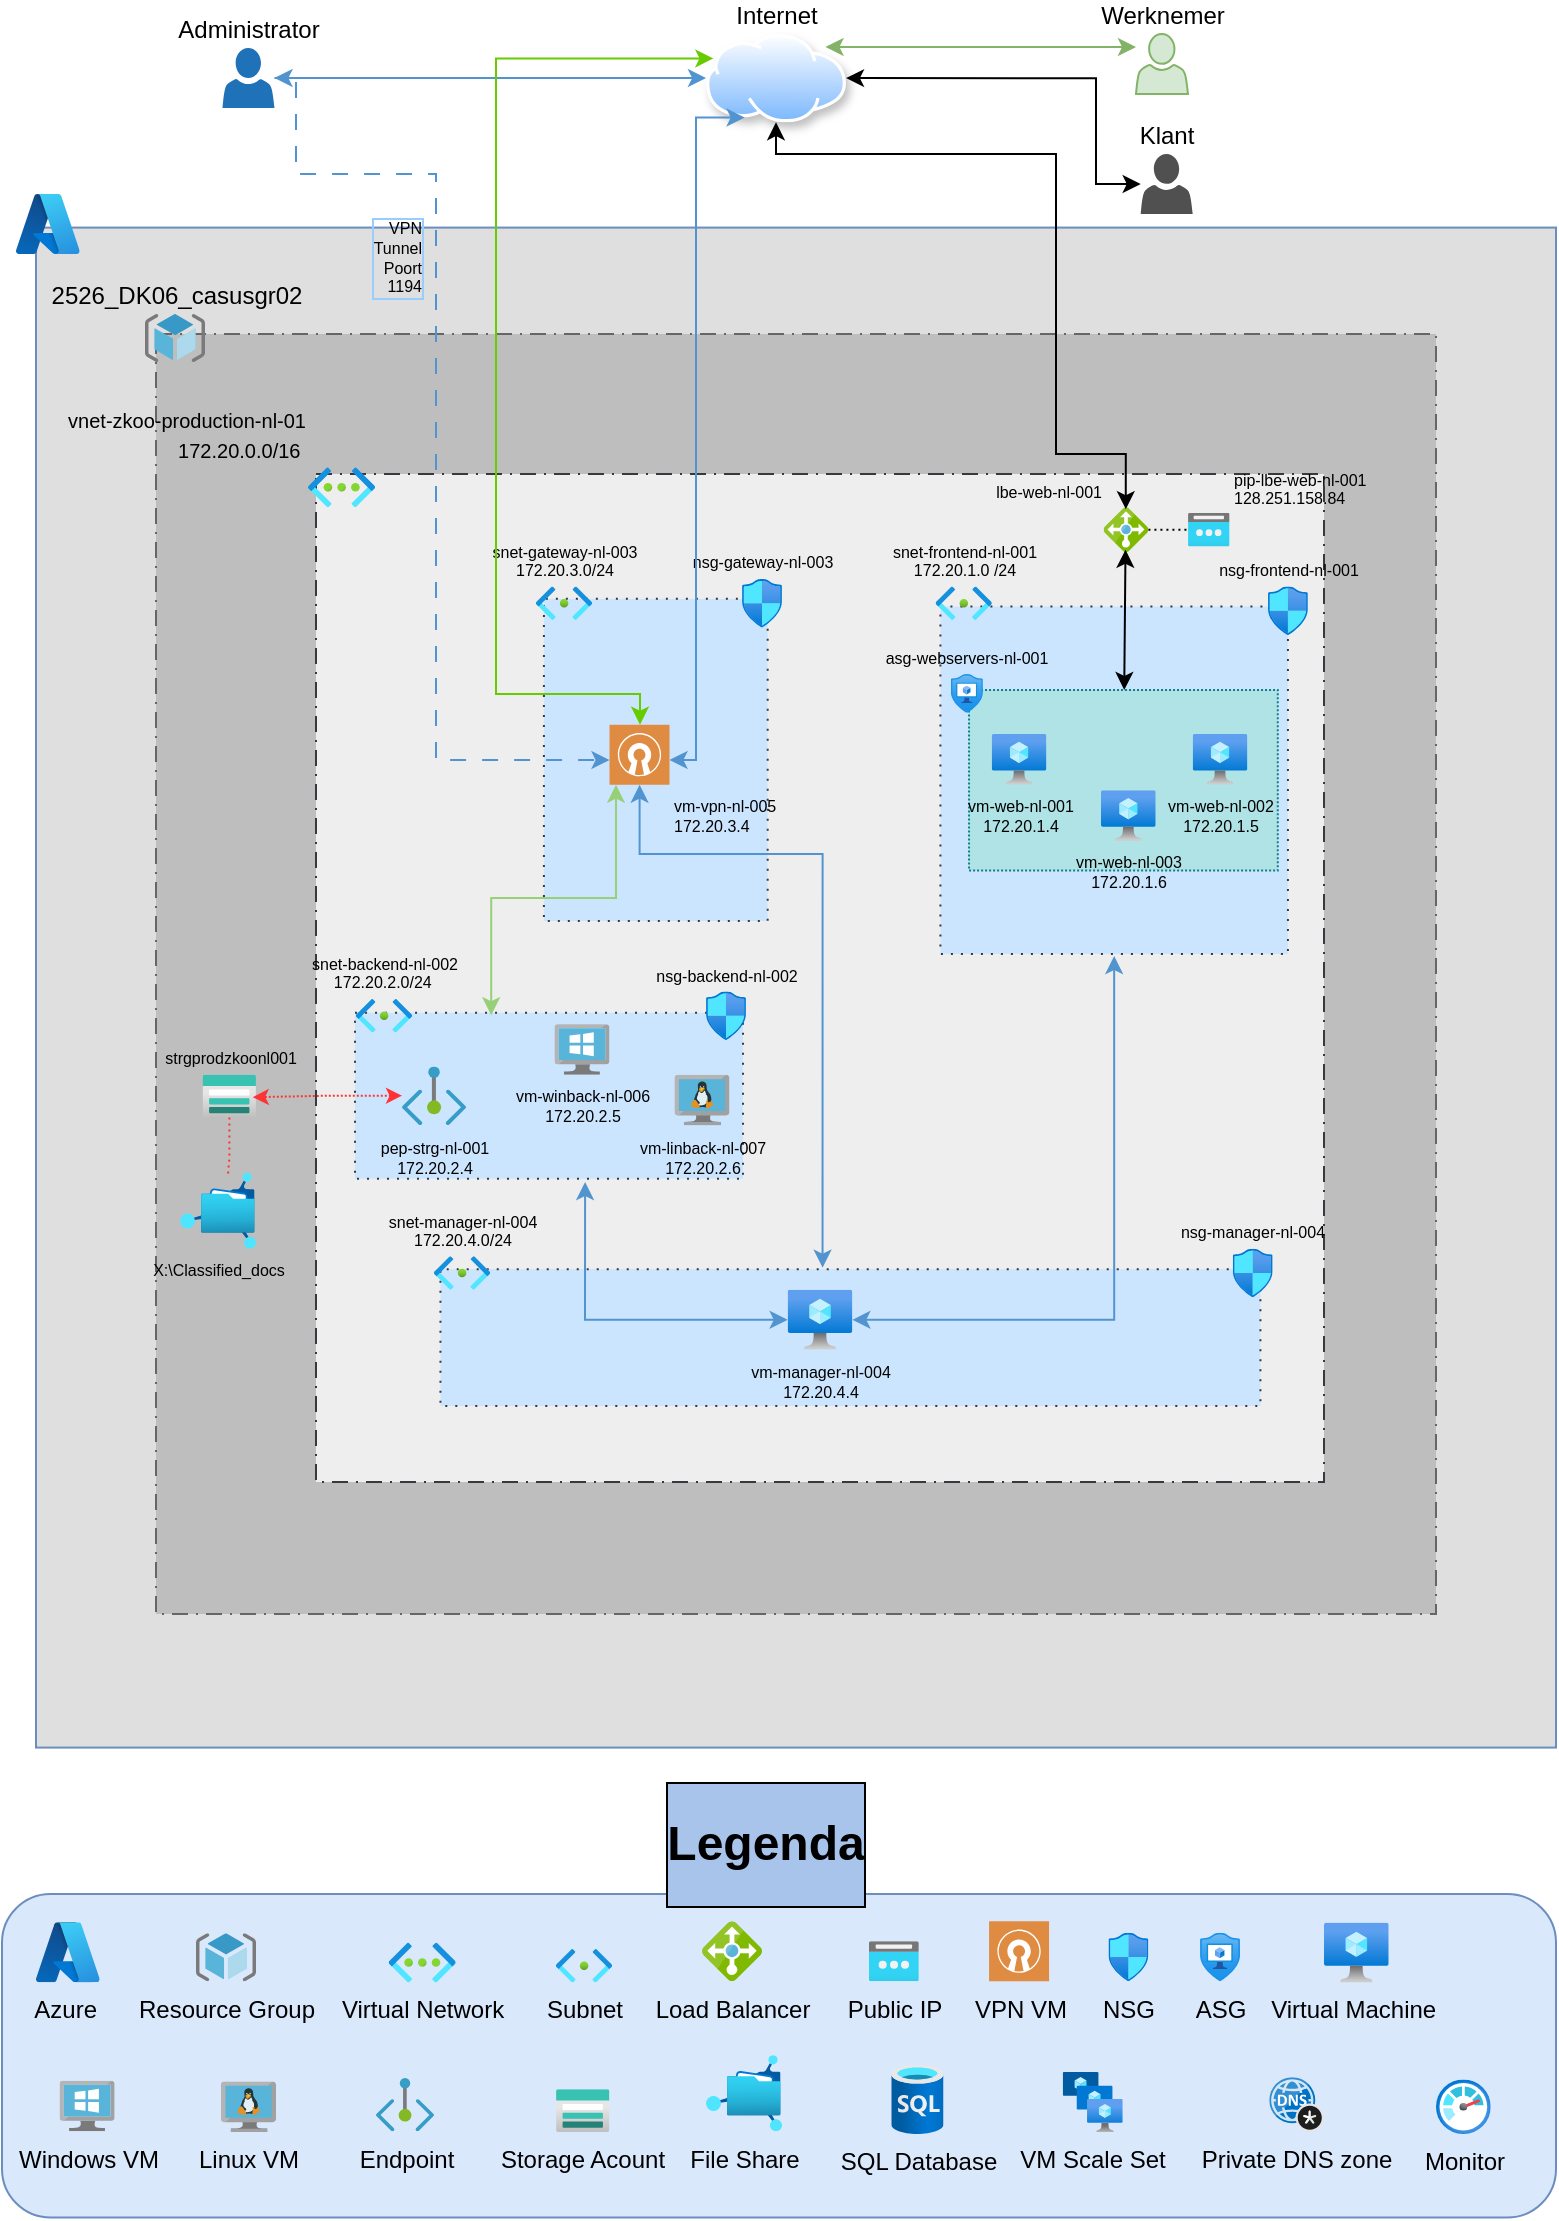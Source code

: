<mxfile version="28.2.5">
  <diagram name="Pagina-1" id="Vlgs3-vD3yWlQ9Ya2_ih">
    <mxGraphModel dx="1106" dy="655" grid="1" gridSize="10" guides="1" tooltips="1" connect="1" arrows="1" fold="1" page="1" pageScale="1" pageWidth="827" pageHeight="1169" math="0" shadow="0">
      <root>
        <mxCell id="0" />
        <mxCell id="1" parent="0" />
        <mxCell id="_ljBFFL1pftRcs8NAiXg-1" value="" style="rounded=1;whiteSpace=wrap;html=1;fillColor=#dae8fc;strokeColor=#6c8ebf;labelBackgroundColor=none;" parent="1" vertex="1">
          <mxGeometry x="33" y="990" width="777" height="161.75" as="geometry" />
        </mxCell>
        <mxCell id="9RAzOZE7e6CDI6lu2aur-12" value="" style="whiteSpace=wrap;html=1;aspect=fixed;perimeterSpacing=1;shadow=0;fillColor=#DFDFDF;strokeColor=#6c8ebf;labelBackgroundColor=none;" parent="1" vertex="1">
          <mxGeometry x="50" y="156.79" width="760" height="760" as="geometry" />
        </mxCell>
        <mxCell id="9RAzOZE7e6CDI6lu2aur-13" value="" style="whiteSpace=wrap;html=1;aspect=fixed;perimeterSpacing=0;shadow=0;dashed=1;dashPattern=8 4 1 4;labelBackgroundColor=none;fillColor=#BEBEBE;strokeColor=#666666;gradientColor=none;" parent="1" vertex="1">
          <mxGeometry x="110" y="210" width="640" height="640" as="geometry" />
        </mxCell>
        <mxCell id="9RAzOZE7e6CDI6lu2aur-14" value="" style="whiteSpace=wrap;html=1;aspect=fixed;perimeterSpacing=1;shadow=0;fillColor=#eeeeee;dashed=1;dashPattern=8 4 1 4;strokeColor=#36393d;labelBackgroundColor=none;" parent="1" vertex="1">
          <mxGeometry x="190" y="280" width="504" height="504" as="geometry" />
        </mxCell>
        <mxCell id="9RAzOZE7e6CDI6lu2aur-17" value="" style="whiteSpace=wrap;html=1;aspect=fixed;perimeterSpacing=1;shadow=0;fillColor=#cce5ff;dashed=1;dashPattern=1 4;strokeColor=#36393d;labelBackgroundColor=none;" parent="1" vertex="1">
          <mxGeometry x="502.21" y="346.25" width="173.75" height="173.75" as="geometry" />
        </mxCell>
        <mxCell id="9RAzOZE7e6CDI6lu2aur-25" value="" style="rounded=0;whiteSpace=wrap;html=1;dashed=1;dashPattern=1 1;labelBackgroundColor=none;fillColor=#b0e3e6;strokeColor=#0e8088;" parent="1" vertex="1">
          <mxGeometry x="516.52" y="387.98" width="154.37" height="90.29" as="geometry" />
        </mxCell>
        <mxCell id="9RAzOZE7e6CDI6lu2aur-2" value="Internet" style="image;aspect=fixed;perimeter=ellipsePerimeter;html=1;align=center;shadow=1;spacingTop=3;image=img/lib/active_directory/internet_cloud.svg;labelPosition=center;verticalLabelPosition=top;verticalAlign=bottom;labelBackgroundColor=none;imageBorder=none;imageBackground=none;" parent="1" vertex="1">
          <mxGeometry x="385" y="60" width="70" height="44.1" as="geometry" />
        </mxCell>
        <mxCell id="9RAzOZE7e6CDI6lu2aur-16" value="&lt;div&gt;snet-frontend-nl-001&lt;/div&gt;&lt;div&gt;172.20.1.0 /24&lt;/div&gt;" style="image;aspect=fixed;html=1;points=[];align=center;fontSize=8;image=img/lib/azure2/networking/Subnet.svg;labelBackgroundColor=none;labelPosition=center;verticalLabelPosition=top;verticalAlign=bottom;" parent="1" vertex="1">
          <mxGeometry x="499.86" y="336.24" width="28" height="16.77" as="geometry" />
        </mxCell>
        <mxCell id="9RAzOZE7e6CDI6lu2aur-18" value="pip-lbe-web-nl-001&lt;br&gt;128.251.158.84" style="image;aspect=fixed;html=1;points=[];align=left;fontSize=8;image=img/lib/azure2/networking/Public_IP_Addresses.svg;labelBackgroundColor=none;labelPosition=right;verticalLabelPosition=top;verticalAlign=bottom;" parent="1" vertex="1">
          <mxGeometry x="626" y="299.55" width="20.81" height="16.65" as="geometry" />
        </mxCell>
        <mxCell id="9RAzOZE7e6CDI6lu2aur-19" value="lbe-web-nl-001" style="image;sketch=0;aspect=fixed;html=1;points=[];align=right;fontSize=8;image=img/lib/mscae/Load_Balancer_feature.svg;labelBackgroundColor=none;labelPosition=left;verticalLabelPosition=top;verticalAlign=bottom;" parent="1" vertex="1">
          <mxGeometry x="583.79" y="296.66" width="22.42" height="22.42" as="geometry" />
        </mxCell>
        <mxCell id="9RAzOZE7e6CDI6lu2aur-20" value="vm-web-nl-001&lt;br&gt;&lt;span style=&quot;line-height: 110%;&quot;&gt;172.20.1.4&lt;/span&gt;" style="image;aspect=fixed;html=1;points=[];align=center;fontSize=8;image=img/lib/azure2/compute/Virtual_Machine.svg;labelBackgroundColor=none;verticalAlign=top;" parent="1" vertex="1">
          <mxGeometry x="527.86" y="410" width="27.35" height="25.36" as="geometry" />
        </mxCell>
        <mxCell id="9RAzOZE7e6CDI6lu2aur-21" value="vm-web-nl-003&lt;br&gt;172.20.1.6" style="image;aspect=fixed;html=1;points=[];align=center;fontSize=8;image=img/lib/azure2/compute/Virtual_Machine.svg;labelBackgroundColor=none;verticalAlign=top;" parent="1" vertex="1">
          <mxGeometry x="582.5" y="438.11" width="27.35" height="25.36" as="geometry" />
        </mxCell>
        <mxCell id="9RAzOZE7e6CDI6lu2aur-22" value="vm-web-nl-002&lt;br&gt;&lt;span style=&quot;line-height: 110%;&quot;&gt;172.20.1.5&lt;/span&gt;" style="image;aspect=fixed;html=1;points=[];align=center;fontSize=8;image=img/lib/azure2/compute/Virtual_Machine.svg;labelBackgroundColor=none;" parent="1" vertex="1">
          <mxGeometry x="628.35" y="410" width="27.35" height="25.36" as="geometry" />
        </mxCell>
        <mxCell id="9RAzOZE7e6CDI6lu2aur-23" value="&lt;font&gt;asg-webservers-nl-001&lt;/font&gt;" style="image;aspect=fixed;html=1;points=[];align=center;fontSize=8;image=img/lib/azure2/security/Application_Security_Groups.svg;labelBackgroundColor=none;labelPosition=center;verticalLabelPosition=top;verticalAlign=bottom;" parent="1" vertex="1">
          <mxGeometry x="507.46" y="380" width="16" height="19.43" as="geometry" />
        </mxCell>
        <mxCell id="9RAzOZE7e6CDI6lu2aur-26" value="&lt;font style=&quot;font-size: 8px;&quot;&gt;nsg-frontend-nl-001&lt;/font&gt;" style="image;aspect=fixed;html=1;points=[];align=center;fontSize=10;image=img/lib/azure2/networking/Network_Security_Groups.svg;labelBackgroundColor=none;labelPosition=center;verticalLabelPosition=top;verticalAlign=bottom;" parent="1" vertex="1">
          <mxGeometry x="665.96" y="336.24" width="20" height="24.28" as="geometry" />
        </mxCell>
        <mxCell id="9RAzOZE7e6CDI6lu2aur-30" value="" style="image;aspect=fixed;html=1;points=[];align=center;fontSize=12;image=img/lib/azure2/other/Azure_A.svg;labelBackgroundColor=none;" parent="1" vertex="1">
          <mxGeometry x="40" y="140" width="31.82" height="30" as="geometry" />
        </mxCell>
        <mxCell id="9RAzOZE7e6CDI6lu2aur-33" value="" style="image;aspect=fixed;html=1;points=[];align=center;fontSize=12;image=img/lib/azure2/networking/Private_Endpoint.svg;labelBackgroundColor=none;" parent="1" vertex="1">
          <mxGeometry x="474.75" y="710" width="29" height="26.58" as="geometry" />
        </mxCell>
        <mxCell id="9RAzOZE7e6CDI6lu2aur-52" style="edgeStyle=orthogonalEdgeStyle;rounded=0;orthogonalLoop=1;jettySize=auto;html=1;entryX=0;entryY=0.5;entryDx=0;entryDy=0;fillColor=#dae8fc;strokeColor=light-dark(#5294cf, #5294CF);labelBackgroundColor=none;startArrow=classic;startFill=1;" parent="1" source="9RAzOZE7e6CDI6lu2aur-34" target="9RAzOZE7e6CDI6lu2aur-2" edge="1">
          <mxGeometry relative="1" as="geometry" />
        </mxCell>
        <mxCell id="9RAzOZE7e6CDI6lu2aur-34" value="Administrator" style="sketch=0;pointerEvents=1;shadow=0;dashed=0;html=1;strokeColor=none;labelPosition=center;verticalLabelPosition=top;verticalAlign=bottom;outlineConnect=0;align=center;shape=mxgraph.office.users.user;fillColor=#2072B8;labelBackgroundColor=none;" parent="1" vertex="1">
          <mxGeometry x="143.25" y="67.05" width="26" height="30" as="geometry" />
        </mxCell>
        <mxCell id="9RAzOZE7e6CDI6lu2aur-51" style="edgeStyle=orthogonalEdgeStyle;rounded=0;orthogonalLoop=1;jettySize=auto;html=1;entryX=1;entryY=0;entryDx=0;entryDy=0;fillColor=#d5e8d4;strokeColor=#82b366;labelBackgroundColor=none;startArrow=classic;startFill=1;" parent="1" source="9RAzOZE7e6CDI6lu2aur-35" target="9RAzOZE7e6CDI6lu2aur-2" edge="1">
          <mxGeometry relative="1" as="geometry">
            <Array as="points">
              <mxPoint x="527" y="67" />
            </Array>
          </mxGeometry>
        </mxCell>
        <mxCell id="9RAzOZE7e6CDI6lu2aur-35" value="Werknemer" style="sketch=0;pointerEvents=1;shadow=0;dashed=0;html=1;strokeColor=#82b366;labelPosition=center;verticalLabelPosition=top;verticalAlign=bottom;outlineConnect=0;align=center;shape=mxgraph.office.users.user;fillColor=#d5e8d4;labelBackgroundColor=none;" parent="1" vertex="1">
          <mxGeometry x="600" y="60" width="26" height="30" as="geometry" />
        </mxCell>
        <mxCell id="9RAzOZE7e6CDI6lu2aur-44" style="edgeStyle=orthogonalEdgeStyle;rounded=0;orthogonalLoop=1;jettySize=auto;html=1;entryX=1;entryY=0.5;entryDx=0;entryDy=0;labelBackgroundColor=none;startArrow=classic;startFill=1;" parent="1" source="9RAzOZE7e6CDI6lu2aur-36" target="9RAzOZE7e6CDI6lu2aur-2" edge="1">
          <mxGeometry relative="1" as="geometry">
            <Array as="points">
              <mxPoint x="580" y="135" />
              <mxPoint x="580" y="82" />
            </Array>
          </mxGeometry>
        </mxCell>
        <mxCell id="9RAzOZE7e6CDI6lu2aur-36" value="Klant" style="sketch=0;pointerEvents=1;shadow=0;dashed=0;html=1;strokeColor=none;fillColor=#505050;labelPosition=center;verticalLabelPosition=top;verticalAlign=bottom;outlineConnect=0;align=center;shape=mxgraph.office.users.user;labelBackgroundColor=none;" parent="1" vertex="1">
          <mxGeometry x="602.35" y="120" width="26" height="30" as="geometry" />
        </mxCell>
        <mxCell id="9RAzOZE7e6CDI6lu2aur-37" value="&lt;font&gt;strgprodzkoonl001&lt;/font&gt;" style="image;aspect=fixed;html=1;points=[];align=center;fontSize=8;image=img/lib/azure2/storage/Storage_Accounts.svg;labelBackgroundColor=none;labelPosition=center;verticalLabelPosition=top;verticalAlign=bottom;" parent="1" vertex="1">
          <mxGeometry x="133.25" y="580.38" width="26.75" height="21.4" as="geometry" />
        </mxCell>
        <mxCell id="9RAzOZE7e6CDI6lu2aur-38" value="" style="rounded=0;whiteSpace=wrap;html=1;rotation=90;fillColor=#cce5ff;dashed=1;dashPattern=1 4;strokeColor=#36393d;labelBackgroundColor=none;" parent="1" vertex="1">
          <mxGeometry x="279.36" y="367.03" width="161.07" height="111.88" as="geometry" />
        </mxCell>
        <mxCell id="9RAzOZE7e6CDI6lu2aur-15" value="&lt;font style=&quot;font-size: 10px;&quot;&gt;vnet-zkoo-production-nl-01&lt;br&gt;172.20.0.0/16&amp;nbsp;&lt;/font&gt;" style="image;aspect=fixed;html=1;points=[];align=right;fontSize=12;image=img/lib/azure2/networking/Virtual_Networks.svg;labelBackgroundColor=none;verticalAlign=bottom;labelPosition=left;verticalLabelPosition=top;" parent="1" vertex="1">
          <mxGeometry x="186" y="276.66" width="33.5" height="20" as="geometry" />
        </mxCell>
        <mxCell id="9RAzOZE7e6CDI6lu2aur-46" value="" style="endArrow=classic;html=1;rounded=0;exitX=0.489;exitY=0.947;exitDx=0;exitDy=0;exitPerimeter=0;labelBackgroundColor=none;endFill=1;startArrow=classic;startFill=1;" parent="1" source="9RAzOZE7e6CDI6lu2aur-19" target="9RAzOZE7e6CDI6lu2aur-25" edge="1">
          <mxGeometry width="50" height="50" relative="1" as="geometry">
            <mxPoint x="494.24" y="373.13" as="sourcePoint" />
            <mxPoint x="520" y="420" as="targetPoint" />
          </mxGeometry>
        </mxCell>
        <mxCell id="9RAzOZE7e6CDI6lu2aur-1" value="2526_DK06_casusgr02" style="image;sketch=0;aspect=fixed;html=1;points=[];align=center;fontSize=12;image=img/lib/mscae/ResourceGroup.svg;labelPosition=center;verticalLabelPosition=top;verticalAlign=bottom;labelBackgroundColor=none;" parent="1" vertex="1">
          <mxGeometry x="104.5" y="200" width="30" height="24" as="geometry" />
        </mxCell>
        <mxCell id="9RAzOZE7e6CDI6lu2aur-54" value="&lt;font&gt;nsg-gateway-nl-003&lt;/font&gt;" style="image;aspect=fixed;html=1;points=[];align=center;fontSize=8;image=img/lib/azure2/networking/Network_Security_Groups.svg;labelBackgroundColor=none;labelPosition=center;verticalLabelPosition=top;verticalAlign=bottom;" parent="1" vertex="1">
          <mxGeometry x="403" y="332.48" width="20" height="24.28" as="geometry" />
        </mxCell>
        <mxCell id="9RAzOZE7e6CDI6lu2aur-55" value="&lt;div&gt;snet-gateway-nl-003&lt;/div&gt;&lt;div&gt;172.20.3.0/24&lt;/div&gt;" style="image;aspect=fixed;html=1;points=[];align=center;fontSize=8;image=img/lib/azure2/networking/Subnet.svg;labelBackgroundColor=none;labelPosition=center;verticalLabelPosition=top;verticalAlign=bottom;" parent="1" vertex="1">
          <mxGeometry x="300" y="336.24" width="28" height="16.77" as="geometry" />
        </mxCell>
        <mxCell id="9RAzOZE7e6CDI6lu2aur-66" value="&lt;div&gt;Azure&amp;nbsp;&lt;/div&gt;&lt;div&gt;&lt;br&gt;&lt;/div&gt;" style="image;aspect=fixed;html=1;points=[];align=center;fontSize=12;image=img/lib/azure2/other/Azure_A.svg;labelBackgroundColor=none;" parent="1" vertex="1">
          <mxGeometry x="50" y="1004.11" width="31.82" height="30" as="geometry" />
        </mxCell>
        <mxCell id="9RAzOZE7e6CDI6lu2aur-67" value="Resource Group" style="image;sketch=0;aspect=fixed;html=1;points=[];align=center;fontSize=12;image=img/lib/mscae/ResourceGroup.svg;labelBackgroundColor=none;" parent="1" vertex="1">
          <mxGeometry x="130" y="1009.62" width="30" height="24" as="geometry" />
        </mxCell>
        <mxCell id="9RAzOZE7e6CDI6lu2aur-68" value="Virtual Network" style="image;aspect=fixed;html=1;points=[];align=center;fontSize=12;image=img/lib/azure2/networking/Virtual_Networks.svg;labelBackgroundColor=none;" parent="1" vertex="1">
          <mxGeometry x="226.33" y="1014.28" width="33.5" height="20" as="geometry" />
        </mxCell>
        <mxCell id="9RAzOZE7e6CDI6lu2aur-69" value="Subnet" style="image;aspect=fixed;html=1;points=[];align=center;fontSize=12;image=img/lib/azure2/networking/Subnet.svg;labelBackgroundColor=none;" parent="1" vertex="1">
          <mxGeometry x="310" y="1017.51" width="28" height="16.77" as="geometry" />
        </mxCell>
        <mxCell id="9RAzOZE7e6CDI6lu2aur-71" value="Load Balancer" style="image;sketch=0;aspect=fixed;html=1;points=[];align=center;fontSize=12;image=img/lib/mscae/Load_Balancer_feature.svg;labelBackgroundColor=none;" parent="1" vertex="1">
          <mxGeometry x="383" y="1003.62" width="30" height="30" as="geometry" />
        </mxCell>
        <mxCell id="9RAzOZE7e6CDI6lu2aur-72" value="Public IP" style="image;aspect=fixed;html=1;points=[];align=center;fontSize=12;image=img/lib/azure2/networking/Public_IP_Addresses.svg;labelBackgroundColor=none;" parent="1" vertex="1">
          <mxGeometry x="466.43" y="1013.62" width="25" height="20" as="geometry" />
        </mxCell>
        <mxCell id="9RAzOZE7e6CDI6lu2aur-74" value="NSG" style="image;aspect=fixed;html=1;points=[];align=center;fontSize=12;image=img/lib/azure2/networking/Network_Security_Groups.svg;labelBackgroundColor=none;" parent="1" vertex="1">
          <mxGeometry x="586.21" y="1009.34" width="20" height="24.28" as="geometry" />
        </mxCell>
        <mxCell id="9RAzOZE7e6CDI6lu2aur-75" value="ASG" style="image;aspect=fixed;html=1;points=[];align=center;fontSize=12;image=img/lib/azure2/security/Application_Security_Groups.svg;labelBackgroundColor=none;" parent="1" vertex="1">
          <mxGeometry x="632.02" y="1009.34" width="20" height="24.28" as="geometry" />
        </mxCell>
        <mxCell id="9RAzOZE7e6CDI6lu2aur-76" value="Virtual Machine&amp;nbsp;" style="image;aspect=fixed;html=1;points=[];align=center;fontSize=12;image=img/lib/azure2/compute/Virtual_Machine.svg;labelBackgroundColor=none;" parent="1" vertex="1">
          <mxGeometry x="694" y="1004.28" width="32.35" height="30" as="geometry" />
        </mxCell>
        <mxCell id="9RAzOZE7e6CDI6lu2aur-77" value="Windows VM" style="image;sketch=0;aspect=fixed;html=1;points=[];align=center;fontSize=12;image=img/lib/mscae/VirtualMachineWindows.svg;labelBackgroundColor=none;" parent="1" vertex="1">
          <mxGeometry x="61.82" y="1083.32" width="27.5" height="25.3" as="geometry" />
        </mxCell>
        <mxCell id="9RAzOZE7e6CDI6lu2aur-78" value="Linux VM" style="image;sketch=0;aspect=fixed;html=1;points=[];align=center;fontSize=12;image=img/lib/mscae/VM_Linux.svg;labelBackgroundColor=none;" parent="1" vertex="1">
          <mxGeometry x="142.5" y="1083.73" width="27.5" height="25.3" as="geometry" />
        </mxCell>
        <mxCell id="9RAzOZE7e6CDI6lu2aur-79" value="Storage Acount" style="image;aspect=fixed;html=1;points=[];align=center;fontSize=12;image=img/lib/azure2/storage/Storage_Accounts.svg;labelBackgroundColor=none;" parent="1" vertex="1">
          <mxGeometry x="310" y="1087.6" width="26.75" height="21.4" as="geometry" />
        </mxCell>
        <mxCell id="9RAzOZE7e6CDI6lu2aur-80" value="Endpoint" style="image;aspect=fixed;html=1;points=[];align=center;fontSize=12;image=img/lib/azure2/networking/Private_Endpoint.svg;labelBackgroundColor=none;" parent="1" vertex="1">
          <mxGeometry x="220" y="1082.04" width="29" height="26.58" as="geometry" />
        </mxCell>
        <mxCell id="9RAzOZE7e6CDI6lu2aur-84" value="VM Scale Set" style="image;aspect=fixed;html=1;points=[];align=center;fontSize=12;image=img/lib/azure2/compute/VM_Scale_Sets.svg;labelBackgroundColor=none;" parent="1" vertex="1">
          <mxGeometry x="563.37" y="1079" width="30" height="30" as="geometry" />
        </mxCell>
        <mxCell id="9RAzOZE7e6CDI6lu2aur-85" value="Monitor" style="image;aspect=fixed;html=1;points=[];align=center;fontSize=12;image=img/lib/azure2/management_governance/Monitor.svg;labelBackgroundColor=none;" parent="1" vertex="1">
          <mxGeometry x="750" y="1082.7" width="27.35" height="27.35" as="geometry" />
        </mxCell>
        <mxCell id="9RAzOZE7e6CDI6lu2aur-86" value="Private DNS zone" style="image;sketch=0;aspect=fixed;html=1;points=[];align=center;fontSize=12;image=img/lib/mscae/DNS_Private_Zones.svg;labelBackgroundColor=none;" parent="1" vertex="1">
          <mxGeometry x="666.65" y="1081.65" width="27.35" height="27.35" as="geometry" />
        </mxCell>
        <mxCell id="JLNbLjvHFztpqkfQ3VYR-2" value="" style="rounded=0;whiteSpace=wrap;html=1;rotation=90;fillColor=#cce5ff;dashed=1;dashPattern=1 4;strokeColor=#36393d;labelBackgroundColor=none;" parent="1" vertex="1">
          <mxGeometry x="423" y="506.79" width="68.43" height="410" as="geometry" />
        </mxCell>
        <mxCell id="ezc3YGfQ1S8o-atjYG3j-8" style="edgeStyle=orthogonalEdgeStyle;rounded=0;orthogonalLoop=1;jettySize=auto;html=1;entryX=0.5;entryY=1;entryDx=0;entryDy=0;strokeColor=light-dark(#5294CF,#5294CF);startArrow=classic;startFill=1;" parent="1" source="9RAzOZE7e6CDI6lu2aur-42" target="9RAzOZE7e6CDI6lu2aur-17" edge="1">
          <mxGeometry relative="1" as="geometry" />
        </mxCell>
        <mxCell id="9RAzOZE7e6CDI6lu2aur-42" value="vm-manager-nl-004&lt;br&gt;172.20.4.4" style="image;aspect=fixed;html=1;points=[];align=center;fontSize=8;image=img/lib/azure2/compute/Virtual_Machine.svg;labelBackgroundColor=none;" parent="1" vertex="1">
          <mxGeometry x="425.83" y="687.86" width="32.35" height="30" as="geometry" />
        </mxCell>
        <mxCell id="JLNbLjvHFztpqkfQ3VYR-3" value="&lt;div&gt;snet-manager-nl-004&lt;/div&gt;&lt;div&gt;172.20.4.0/24&lt;/div&gt;" style="image;aspect=fixed;html=1;points=[];align=center;fontSize=8;image=img/lib/azure2/networking/Subnet.svg;labelBackgroundColor=none;labelPosition=center;verticalLabelPosition=top;verticalAlign=bottom;" parent="1" vertex="1">
          <mxGeometry x="249" y="671.09" width="28" height="16.77" as="geometry" />
        </mxCell>
        <mxCell id="JLNbLjvHFztpqkfQ3VYR-6" value="X:\Classified_docs" style="image;aspect=fixed;html=1;points=[];align=center;fontSize=8;image=img/lib/azure2/storage/Azure_Fileshare.svg;labelBackgroundColor=none;" parent="1" vertex="1">
          <mxGeometry x="122" y="629.33" width="38" height="38" as="geometry" />
        </mxCell>
        <mxCell id="JLNbLjvHFztpqkfQ3VYR-7" style="edgeStyle=orthogonalEdgeStyle;rounded=0;orthogonalLoop=1;jettySize=auto;html=1;exitX=0.25;exitY=1;exitDx=0;exitDy=0;strokeColor=light-dark(#5294CF,#5294CF);curved=0;labelBackgroundColor=none;flowAnimation=0;startArrow=classic;startFill=1;" parent="1" source="9RAzOZE7e6CDI6lu2aur-2" target="sQIJ7N-8Z21Tld_H8qOv-9" edge="1">
          <mxGeometry relative="1" as="geometry">
            <mxPoint x="382.984" y="57.046" as="sourcePoint" />
            <mxPoint x="357.18" y="448.047" as="targetPoint" />
            <Array as="points">
              <mxPoint x="380" y="102" />
              <mxPoint x="380" y="423" />
            </Array>
          </mxGeometry>
        </mxCell>
        <mxCell id="JLNbLjvHFztpqkfQ3VYR-8" style="edgeStyle=orthogonalEdgeStyle;rounded=0;orthogonalLoop=1;jettySize=auto;html=1;exitX=0;exitY=0.25;exitDx=0;exitDy=0;strokeColor=#66CC00;labelBackgroundColor=none;startArrow=classic;startFill=1;" parent="1" source="9RAzOZE7e6CDI6lu2aur-2" target="sQIJ7N-8Z21Tld_H8qOv-9" edge="1">
          <mxGeometry relative="1" as="geometry">
            <Array as="points">
              <mxPoint x="280" y="72" />
              <mxPoint x="280" y="390" />
              <mxPoint x="352" y="390" />
            </Array>
            <mxPoint x="407.194" y="77.193" as="sourcePoint" />
            <mxPoint x="264.95" y="429.429" as="targetPoint" />
          </mxGeometry>
        </mxCell>
        <mxCell id="JLNbLjvHFztpqkfQ3VYR-11" value="nsg-manager-nl-004" style="image;aspect=fixed;html=1;points=[];align=center;fontSize=8;image=img/lib/azure2/networking/Network_Security_Groups.svg;labelBackgroundColor=none;labelPosition=center;verticalLabelPosition=top;verticalAlign=bottom;" parent="1" vertex="1">
          <mxGeometry x="648.35" y="667.33" width="20" height="24.28" as="geometry" />
        </mxCell>
        <mxCell id="JLNbLjvHFztpqkfQ3VYR-14" value="SQL Database" style="image;aspect=fixed;html=1;points=[];align=center;fontSize=12;image=img/lib/azure2/databases/SQL_Database.svg;labelBackgroundColor=none;" parent="1" vertex="1">
          <mxGeometry x="477.65" y="1075.25" width="26.1" height="34.8" as="geometry" />
        </mxCell>
        <mxCell id="JLNbLjvHFztpqkfQ3VYR-15" value="File Share" style="image;aspect=fixed;html=1;points=[];align=center;fontSize=12;image=img/lib/azure2/storage/Azure_Fileshare.svg;labelBackgroundColor=none;" parent="1" vertex="1">
          <mxGeometry x="385" y="1070.62" width="38" height="38" as="geometry" />
        </mxCell>
        <mxCell id="_ljBFFL1pftRcs8NAiXg-2" value="&lt;h1&gt;Legenda&lt;/h1&gt;" style="text;html=1;align=center;verticalAlign=middle;whiteSpace=wrap;rounded=0;labelBackgroundColor=#A9C4EB;labelBorderColor=default;" parent="1" vertex="1">
          <mxGeometry x="310" y="950" width="210" height="30" as="geometry" />
        </mxCell>
        <mxCell id="sQIJ7N-8Z21Tld_H8qOv-1" style="edgeStyle=orthogonalEdgeStyle;rounded=0;orthogonalLoop=1;jettySize=auto;html=1;entryX=0.629;entryY=0.061;entryDx=0;entryDy=0;entryPerimeter=0;endArrow=none;endFill=0;dashed=1;dashPattern=1 2;strokeColor=#FF3333;" parent="1" source="9RAzOZE7e6CDI6lu2aur-37" target="JLNbLjvHFztpqkfQ3VYR-6" edge="1">
          <mxGeometry relative="1" as="geometry" />
        </mxCell>
        <mxCell id="sQIJ7N-8Z21Tld_H8qOv-2" style="edgeStyle=orthogonalEdgeStyle;rounded=0;orthogonalLoop=1;jettySize=auto;html=1;entryX=0.04;entryY=0.521;entryDx=0;entryDy=0;entryPerimeter=0;dashed=1;dashPattern=1 2;endArrow=none;endFill=0;" parent="1" source="9RAzOZE7e6CDI6lu2aur-19" target="9RAzOZE7e6CDI6lu2aur-18" edge="1">
          <mxGeometry relative="1" as="geometry" />
        </mxCell>
        <mxCell id="sQIJ7N-8Z21Tld_H8qOv-3" style="edgeStyle=orthogonalEdgeStyle;rounded=0;orthogonalLoop=1;jettySize=auto;html=1;entryX=0.495;entryY=0.041;entryDx=0;entryDy=0;entryPerimeter=0;startArrow=classic;startFill=1;" parent="1" source="9RAzOZE7e6CDI6lu2aur-2" target="9RAzOZE7e6CDI6lu2aur-19" edge="1">
          <mxGeometry relative="1" as="geometry">
            <Array as="points">
              <mxPoint x="420" y="120" />
              <mxPoint x="560" y="120" />
              <mxPoint x="560" y="270" />
              <mxPoint x="595" y="270" />
            </Array>
          </mxGeometry>
        </mxCell>
        <mxCell id="sQIJ7N-8Z21Tld_H8qOv-9" value="vm-vpn-nl-005&lt;br&gt;172.20.3.4" style="sketch=0;pointerEvents=1;shadow=0;dashed=0;html=1;strokeColor=none;fillColor=#DF8C42;labelPosition=right;verticalLabelPosition=bottom;verticalAlign=top;align=left;outlineConnect=0;shape=mxgraph.veeam2.open_vpn;fontSize=8;" parent="1" vertex="1">
          <mxGeometry x="336.75" y="405.36" width="30" height="30" as="geometry" />
        </mxCell>
        <mxCell id="sQIJ7N-8Z21Tld_H8qOv-11" style="edgeStyle=orthogonalEdgeStyle;rounded=0;orthogonalLoop=1;jettySize=auto;html=1;flowAnimation=1;fillColor=#cce5ff;strokeColor=light-dark(#5294cf, #babdc0);" parent="1" source="9RAzOZE7e6CDI6lu2aur-34" target="sQIJ7N-8Z21Tld_H8qOv-9" edge="1">
          <mxGeometry relative="1" as="geometry">
            <Array as="points">
              <mxPoint x="180" y="130" />
              <mxPoint x="250" y="130" />
              <mxPoint x="250" y="423" />
            </Array>
          </mxGeometry>
        </mxCell>
        <mxCell id="sQIJ7N-8Z21Tld_H8qOv-12" value="&lt;div&gt;VPN Tunnel&lt;/div&gt;&lt;div&gt;Poort 1194&lt;/div&gt;" style="edgeLabel;html=1;align=right;verticalAlign=middle;resizable=0;points=[];labelBackgroundColor=none;labelPosition=left;verticalLabelPosition=middle;fontSize=8;labelBorderColor=#99CCFF;whiteSpace=wrap;" parent="sQIJ7N-8Z21Tld_H8qOv-11" vertex="1" connectable="0">
          <mxGeometry x="-0.014" y="-1" relative="1" as="geometry">
            <mxPoint x="-4" y="-80" as="offset" />
          </mxGeometry>
        </mxCell>
        <mxCell id="ezc3YGfQ1S8o-atjYG3j-2" value="" style="rounded=0;whiteSpace=wrap;html=1;rotation=90;fillColor=#cce5ff;dashed=1;dashPattern=1 4;strokeColor=#36393d;labelBackgroundColor=none;" parent="1" vertex="1">
          <mxGeometry x="265.01" y="493.86" width="82.99" height="194" as="geometry" />
        </mxCell>
        <mxCell id="9RAzOZE7e6CDI6lu2aur-28" value="&lt;div&gt;snet-backend-nl-002&lt;/div&gt;&lt;div&gt;172.20.2.0/24&amp;nbsp;&lt;/div&gt;" style="image;aspect=fixed;html=1;points=[];align=center;fontSize=8;image=img/lib/azure2/networking/Subnet.svg;labelBackgroundColor=none;labelPosition=center;verticalLabelPosition=top;verticalAlign=bottom;" parent="1" vertex="1">
          <mxGeometry x="210" y="542.49" width="28" height="16.77" as="geometry" />
        </mxCell>
        <mxCell id="9RAzOZE7e6CDI6lu2aur-29" value="&lt;div&gt;&lt;font style=&quot;font-size: 8px;&quot;&gt;nsg-backend-nl-002&lt;/font&gt;&lt;/div&gt;" style="image;aspect=fixed;html=1;points=[];align=center;fontSize=12;image=img/lib/azure2/networking/Network_Security_Groups.svg;labelBackgroundColor=none;labelPosition=center;verticalLabelPosition=top;verticalAlign=bottom;" parent="1" vertex="1">
          <mxGeometry x="385" y="538.73" width="20" height="24.28" as="geometry" />
        </mxCell>
        <mxCell id="9RAzOZE7e6CDI6lu2aur-31" value="vm-linback-nl-007&lt;br&gt;172.20.2.6" style="image;sketch=0;aspect=fixed;html=1;points=[];align=center;fontSize=8;image=img/lib/mscae/VM_Linux.svg;labelBackgroundColor=none;labelPosition=center;verticalLabelPosition=bottom;verticalAlign=top;" parent="1" vertex="1">
          <mxGeometry x="369.25" y="580.38" width="27.5" height="25.3" as="geometry" />
        </mxCell>
        <mxCell id="9RAzOZE7e6CDI6lu2aur-32" value="vm-winback-nl-006&lt;br&gt;172.20.2.5" style="image;sketch=0;aspect=fixed;html=1;points=[];align=center;fontSize=8;image=img/lib/mscae/VirtualMachineWindows.svg;labelBackgroundColor=none;labelPosition=center;verticalLabelPosition=bottom;verticalAlign=top;" parent="1" vertex="1">
          <mxGeometry x="309.25" y="555.08" width="27.5" height="25.3" as="geometry" />
        </mxCell>
        <mxCell id="ezc3YGfQ1S8o-atjYG3j-3" value="pep-strg-nl-001&lt;br&gt;172.20.2.4" style="image;aspect=fixed;html=1;points=[];align=center;fontSize=8;image=img/lib/azure2/networking/Private_Endpoint.svg;labelBackgroundColor=none;" parent="1" vertex="1">
          <mxGeometry x="233.01" y="576.2" width="32" height="29.33" as="geometry" />
        </mxCell>
        <mxCell id="ezc3YGfQ1S8o-atjYG3j-4" style="edgeStyle=orthogonalEdgeStyle;rounded=0;orthogonalLoop=1;jettySize=auto;html=1;entryX=0.939;entryY=0.525;entryDx=0;entryDy=0;entryPerimeter=0;startArrow=classic;startFill=1;startSize=5;endSize=5;strokeWidth=1;strokeColor=#FF3333;jumpSize=6;fontColor=#FFCC99;dashed=1;dashPattern=1 1;" parent="1" source="ezc3YGfQ1S8o-atjYG3j-3" target="9RAzOZE7e6CDI6lu2aur-37" edge="1">
          <mxGeometry relative="1" as="geometry" />
        </mxCell>
        <mxCell id="ezc3YGfQ1S8o-atjYG3j-5" style="edgeStyle=orthogonalEdgeStyle;rounded=0;orthogonalLoop=1;jettySize=auto;html=1;entryX=0.015;entryY=0.649;entryDx=0;entryDy=0;entryPerimeter=0;fontColor=none;noLabel=1;strokeColor=#97D077;startArrow=classic;startFill=1;" parent="1" source="sQIJ7N-8Z21Tld_H8qOv-9" target="ezc3YGfQ1S8o-atjYG3j-2" edge="1">
          <mxGeometry relative="1" as="geometry">
            <Array as="points">
              <mxPoint x="340" y="492" />
              <mxPoint x="278" y="492" />
            </Array>
          </mxGeometry>
        </mxCell>
        <mxCell id="ezc3YGfQ1S8o-atjYG3j-6" style="edgeStyle=orthogonalEdgeStyle;rounded=0;orthogonalLoop=1;jettySize=auto;html=1;entryX=-0.011;entryY=0.534;entryDx=0;entryDy=0;entryPerimeter=0;strokeColor=light-dark(#5294CF,#5294CF);startArrow=classic;startFill=1;" parent="1" source="sQIJ7N-8Z21Tld_H8qOv-9" target="JLNbLjvHFztpqkfQ3VYR-2" edge="1">
          <mxGeometry relative="1" as="geometry">
            <Array as="points">
              <mxPoint x="352" y="470" />
              <mxPoint x="443" y="470" />
            </Array>
          </mxGeometry>
        </mxCell>
        <mxCell id="ezc3YGfQ1S8o-atjYG3j-7" style="edgeStyle=orthogonalEdgeStyle;rounded=0;orthogonalLoop=1;jettySize=auto;html=1;entryX=1.02;entryY=0.407;entryDx=0;entryDy=0;entryPerimeter=0;strokeColor=light-dark(#5294CF,#5294CF);startArrow=classic;startFill=1;" parent="1" source="9RAzOZE7e6CDI6lu2aur-42" target="ezc3YGfQ1S8o-atjYG3j-2" edge="1">
          <mxGeometry relative="1" as="geometry" />
        </mxCell>
        <mxCell id="ezc3YGfQ1S8o-atjYG3j-9" value="VPN VM" style="sketch=0;pointerEvents=1;shadow=0;dashed=0;html=1;strokeColor=none;fillColor=#DF8C42;labelPosition=center;verticalLabelPosition=bottom;verticalAlign=top;align=center;outlineConnect=0;shape=mxgraph.veeam2.open_vpn;" parent="1" vertex="1">
          <mxGeometry x="526.54" y="1003.62" width="30" height="30" as="geometry" />
        </mxCell>
      </root>
    </mxGraphModel>
  </diagram>
</mxfile>
